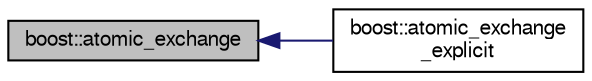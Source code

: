 digraph "boost::atomic_exchange"
{
  bgcolor="transparent";
  edge [fontname="FreeSans",fontsize="10",labelfontname="FreeSans",labelfontsize="10"];
  node [fontname="FreeSans",fontsize="10",shape=record];
  rankdir="LR";
  Node1 [label="boost::atomic_exchange",height=0.2,width=0.4,color="black", fillcolor="grey75", style="filled" fontcolor="black"];
  Node1 -> Node2 [dir="back",color="midnightblue",fontsize="10",style="solid",fontname="FreeSans"];
  Node2 [label="boost::atomic_exchange\l_explicit",height=0.2,width=0.4,color="black",URL="$d4/da9/namespaceboost.html#a7ec0dbdf68fd610df03b2336c97c0a9d"];
}
